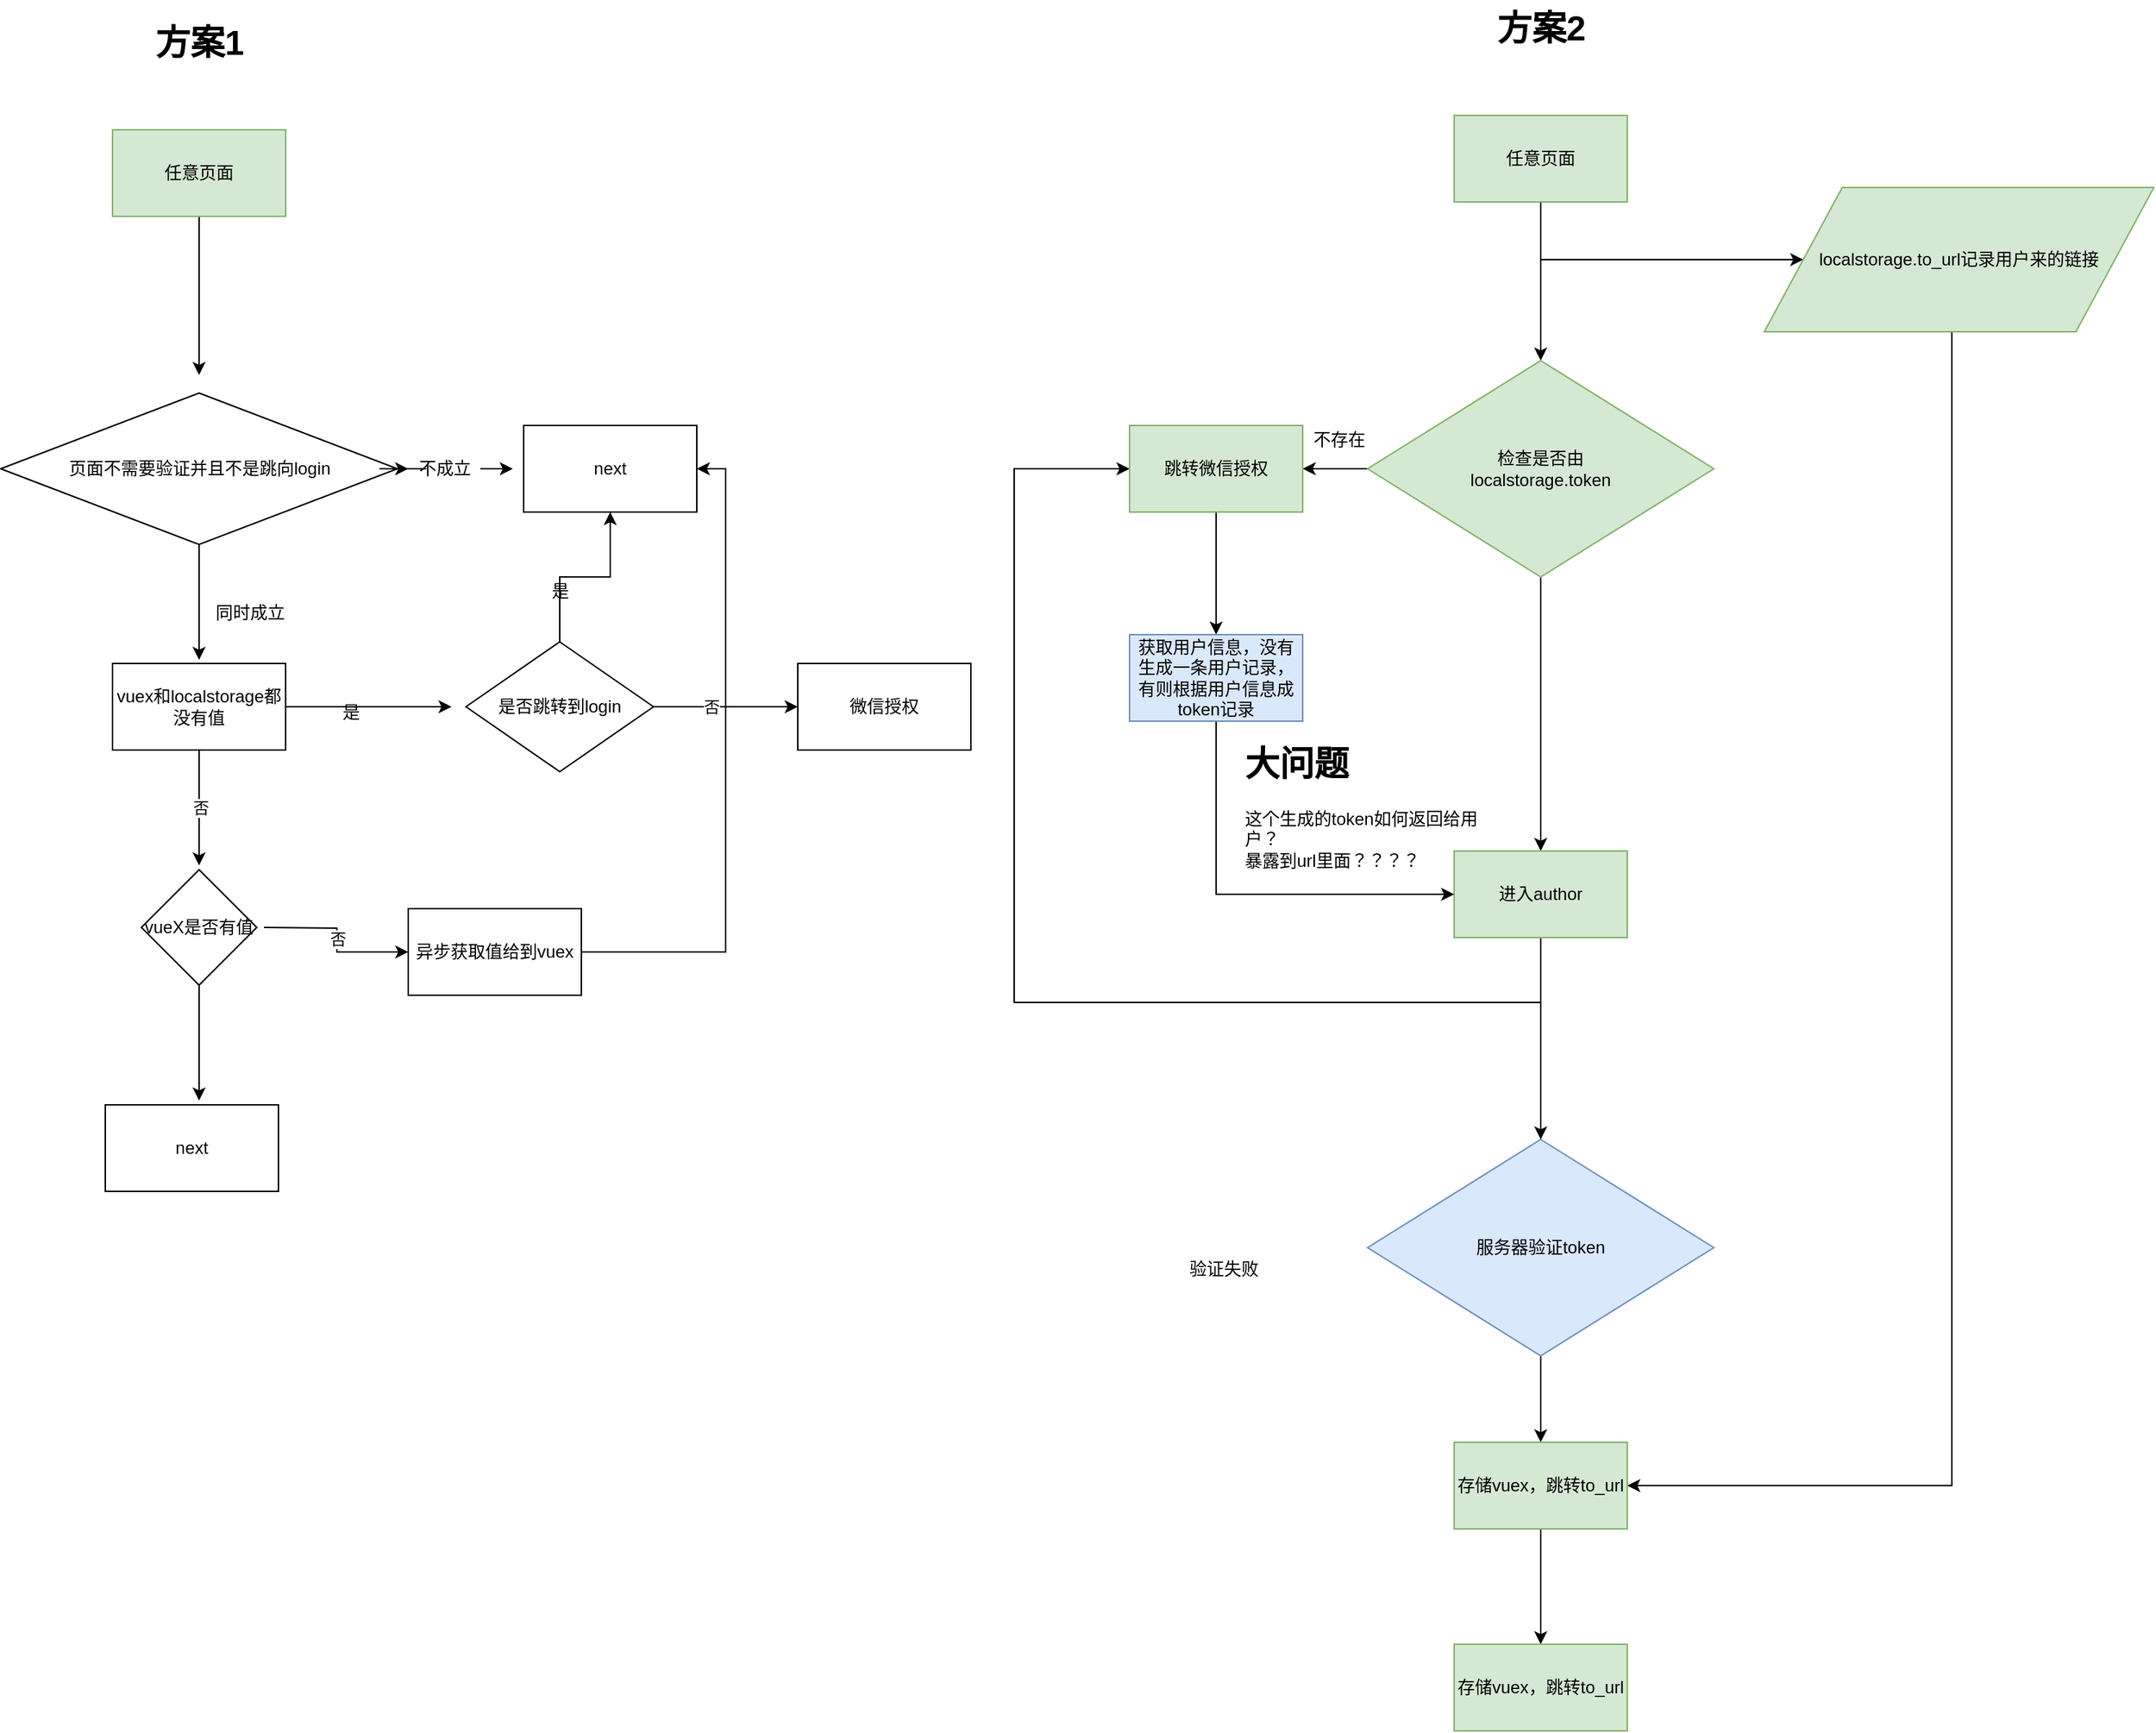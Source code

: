 <mxfile version="12.3.7" type="github" pages="1">
  <diagram name="Page-1" id="c4acf3e9-155e-7222-9cf6-157b1a14988f">
    <mxGraphModel dx="2210" dy="802" grid="1" gridSize="10" guides="1" tooltips="1" connect="1" arrows="1" fold="1" page="1" pageScale="1" pageWidth="850" pageHeight="1100" background="#ffffff" math="0" shadow="0">
      <root>
        <mxCell id="0"/>
        <mxCell id="1" parent="0"/>
        <mxCell id="RdGBtFwpb-ngHzn6X-1z-10" style="edgeStyle=orthogonalEdgeStyle;rounded=0;orthogonalLoop=1;jettySize=auto;html=1;entryX=0;entryY=0.5;entryDx=0;entryDy=0;" parent="1" target="RdGBtFwpb-ngHzn6X-1z-11" edge="1">
          <mxGeometry relative="1" as="geometry">
            <mxPoint x="615" y="220" as="targetPoint"/>
            <mxPoint x="415" y="220" as="sourcePoint"/>
            <Array as="points">
              <mxPoint x="415" y="210"/>
            </Array>
          </mxGeometry>
        </mxCell>
        <mxCell id="RdGBtFwpb-ngHzn6X-1z-4" value="" style="edgeStyle=orthogonalEdgeStyle;rounded=0;orthogonalLoop=1;jettySize=auto;html=1;entryX=0.5;entryY=0;entryDx=0;entryDy=0;" parent="1" source="RdGBtFwpb-ngHzn6X-1z-1" target="RdGBtFwpb-ngHzn6X-1z-6" edge="1">
          <mxGeometry relative="1" as="geometry">
            <mxPoint x="415" y="250" as="targetPoint"/>
          </mxGeometry>
        </mxCell>
        <mxCell id="RdGBtFwpb-ngHzn6X-1z-1" value="任意页面" style="rounded=0;whiteSpace=wrap;html=1;fillColor=#d5e8d4;strokeColor=#82b366;" parent="1" vertex="1">
          <mxGeometry x="355" y="110" width="120" height="60" as="geometry"/>
        </mxCell>
        <mxCell id="RdGBtFwpb-ngHzn6X-1z-16" value="" style="edgeStyle=orthogonalEdgeStyle;rounded=0;orthogonalLoop=1;jettySize=auto;html=1;entryX=0.5;entryY=0;entryDx=0;entryDy=0;" parent="1" source="RdGBtFwpb-ngHzn6X-1z-6" target="RdGBtFwpb-ngHzn6X-1z-19" edge="1">
          <mxGeometry relative="1" as="geometry">
            <mxPoint x="415" y="630" as="targetPoint"/>
          </mxGeometry>
        </mxCell>
        <mxCell id="RdGBtFwpb-ngHzn6X-1z-25" style="edgeStyle=orthogonalEdgeStyle;rounded=0;orthogonalLoop=1;jettySize=auto;html=1;" parent="1" source="RdGBtFwpb-ngHzn6X-1z-6" target="RdGBtFwpb-ngHzn6X-1z-23" edge="1">
          <mxGeometry relative="1" as="geometry"/>
        </mxCell>
        <mxCell id="RdGBtFwpb-ngHzn6X-1z-6" value="检查是否由&lt;br&gt;localstorage.token" style="rhombus;whiteSpace=wrap;html=1;fillColor=#d5e8d4;strokeColor=#82b366;" parent="1" vertex="1">
          <mxGeometry x="295" y="280" width="240" height="150" as="geometry"/>
        </mxCell>
        <mxCell id="RdGBtFwpb-ngHzn6X-1z-14" value="" style="edgeStyle=orthogonalEdgeStyle;rounded=0;orthogonalLoop=1;jettySize=auto;html=1;entryX=1;entryY=0.5;entryDx=0;entryDy=0;exitX=0.5;exitY=1;exitDx=0;exitDy=0;" parent="1" source="RdGBtFwpb-ngHzn6X-1z-11" target="RdGBtFwpb-ngHzn6X-1z-31" edge="1">
          <mxGeometry relative="1" as="geometry">
            <mxPoint x="710" y="350" as="targetPoint"/>
            <Array as="points">
              <mxPoint x="700" y="260"/>
              <mxPoint x="700" y="1060"/>
            </Array>
          </mxGeometry>
        </mxCell>
        <mxCell id="RdGBtFwpb-ngHzn6X-1z-11" value="&lt;span style=&quot;white-space: normal&quot;&gt;localstorage.to_url记录用户来的链接&lt;/span&gt;" style="shape=parallelogram;perimeter=parallelogramPerimeter;whiteSpace=wrap;html=1;fillColor=#d5e8d4;strokeColor=#82b366;" parent="1" vertex="1">
          <mxGeometry x="570" y="160" width="270" height="100" as="geometry"/>
        </mxCell>
        <mxCell id="RdGBtFwpb-ngHzn6X-1z-17" value="存在" style="text;html=1;align=center;verticalAlign=middle;resizable=0;points=[];;autosize=1;" parent="1" vertex="1">
          <mxGeometry x="425" y="630" width="40" height="20" as="geometry"/>
        </mxCell>
        <mxCell id="RdGBtFwpb-ngHzn6X-1z-21" style="edgeStyle=orthogonalEdgeStyle;rounded=0;orthogonalLoop=1;jettySize=auto;html=1;" parent="1" source="RdGBtFwpb-ngHzn6X-1z-19" target="RdGBtFwpb-ngHzn6X-1z-20" edge="1">
          <mxGeometry relative="1" as="geometry">
            <mxPoint x="415" y="820" as="targetPoint"/>
          </mxGeometry>
        </mxCell>
        <mxCell id="RdGBtFwpb-ngHzn6X-1z-19" value="进入author" style="rounded=0;whiteSpace=wrap;html=1;fillColor=#d5e8d4;strokeColor=#82b366;" parent="1" vertex="1">
          <mxGeometry x="355" y="620" width="120" height="60" as="geometry"/>
        </mxCell>
        <mxCell id="RdGBtFwpb-ngHzn6X-1z-22" style="edgeStyle=orthogonalEdgeStyle;rounded=0;orthogonalLoop=1;jettySize=auto;html=1;entryX=0;entryY=0.5;entryDx=0;entryDy=0;" parent="1" source="RdGBtFwpb-ngHzn6X-1z-20" target="RdGBtFwpb-ngHzn6X-1z-23" edge="1">
          <mxGeometry relative="1" as="geometry">
            <mxPoint x="65" y="450" as="targetPoint"/>
            <mxPoint x="295" y="725" as="sourcePoint"/>
            <Array as="points">
              <mxPoint x="50" y="725"/>
              <mxPoint x="50" y="355"/>
            </Array>
          </mxGeometry>
        </mxCell>
        <mxCell id="RdGBtFwpb-ngHzn6X-1z-30" value="" style="edgeStyle=orthogonalEdgeStyle;rounded=0;orthogonalLoop=1;jettySize=auto;html=1;entryX=0.5;entryY=0;entryDx=0;entryDy=0;" parent="1" source="RdGBtFwpb-ngHzn6X-1z-20" target="RdGBtFwpb-ngHzn6X-1z-31" edge="1">
          <mxGeometry relative="1" as="geometry">
            <mxPoint x="410" y="1110" as="targetPoint"/>
          </mxGeometry>
        </mxCell>
        <mxCell id="RdGBtFwpb-ngHzn6X-1z-20" value="服务器验证token" style="rhombus;whiteSpace=wrap;html=1;fillColor=#dae8fc;strokeColor=#6c8ebf;" parent="1" vertex="1">
          <mxGeometry x="295" y="820" width="240" height="150" as="geometry"/>
        </mxCell>
        <mxCell id="RdGBtFwpb-ngHzn6X-1z-27" value="" style="edgeStyle=orthogonalEdgeStyle;rounded=0;orthogonalLoop=1;jettySize=auto;html=1;" parent="1" source="RdGBtFwpb-ngHzn6X-1z-23" target="RdGBtFwpb-ngHzn6X-1z-26" edge="1">
          <mxGeometry relative="1" as="geometry"/>
        </mxCell>
        <mxCell id="RdGBtFwpb-ngHzn6X-1z-23" value="跳转微信授权" style="rounded=0;whiteSpace=wrap;html=1;fillColor=#d5e8d4;strokeColor=#82b366;" parent="1" vertex="1">
          <mxGeometry x="130" y="325" width="120" height="60" as="geometry"/>
        </mxCell>
        <mxCell id="RdGBtFwpb-ngHzn6X-1z-28" style="edgeStyle=orthogonalEdgeStyle;rounded=0;orthogonalLoop=1;jettySize=auto;html=1;exitX=0.5;exitY=1;exitDx=0;exitDy=0;" parent="1" source="RdGBtFwpb-ngHzn6X-1z-26" target="RdGBtFwpb-ngHzn6X-1z-19" edge="1">
          <mxGeometry relative="1" as="geometry">
            <Array as="points">
              <mxPoint x="190" y="650"/>
            </Array>
          </mxGeometry>
        </mxCell>
        <mxCell id="RdGBtFwpb-ngHzn6X-1z-26" value="获取用户信息，没有生成一条用户记录，有则根据用户信息成token记录" style="rounded=0;whiteSpace=wrap;html=1;fillColor=#dae8fc;strokeColor=#6c8ebf;" parent="1" vertex="1">
          <mxGeometry x="130" y="470" width="120" height="60" as="geometry"/>
        </mxCell>
        <mxCell id="RdGBtFwpb-ngHzn6X-1z-24" value="验证失败" style="text;html=1;align=center;verticalAlign=middle;resizable=0;points=[];;autosize=1;" parent="1" vertex="1">
          <mxGeometry x="165" y="900" width="60" height="20" as="geometry"/>
        </mxCell>
        <mxCell id="RdGBtFwpb-ngHzn6X-1z-33" value="" style="edgeStyle=orthogonalEdgeStyle;rounded=0;orthogonalLoop=1;jettySize=auto;html=1;" parent="1" source="RdGBtFwpb-ngHzn6X-1z-31" target="RdGBtFwpb-ngHzn6X-1z-32" edge="1">
          <mxGeometry relative="1" as="geometry"/>
        </mxCell>
        <mxCell id="RdGBtFwpb-ngHzn6X-1z-31" value="存储vuex，跳转to_url" style="rounded=0;whiteSpace=wrap;html=1;fillColor=#d5e8d4;strokeColor=#82b366;" parent="1" vertex="1">
          <mxGeometry x="355" y="1030" width="120" height="60" as="geometry"/>
        </mxCell>
        <mxCell id="RdGBtFwpb-ngHzn6X-1z-32" value="存储vuex，跳转to_url" style="rounded=0;whiteSpace=wrap;html=1;fillColor=#d5e8d4;strokeColor=#82b366;" parent="1" vertex="1">
          <mxGeometry x="355" y="1170" width="120" height="60" as="geometry"/>
        </mxCell>
        <mxCell id="RdGBtFwpb-ngHzn6X-1z-34" value="不存在" style="text;html=1;align=center;verticalAlign=middle;resizable=0;points=[];;autosize=1;" parent="1" vertex="1">
          <mxGeometry x="250" y="325" width="50" height="20" as="geometry"/>
        </mxCell>
        <mxCell id="RdGBtFwpb-ngHzn6X-1z-36" value="&lt;h1&gt;大问题&lt;/h1&gt;&lt;div&gt;这个生成的token如何返回给用户？&lt;/div&gt;&lt;div&gt;暴露到url里面？？？？&lt;/div&gt;" style="text;html=1;strokeColor=none;fillColor=none;spacing=5;spacingTop=-20;whiteSpace=wrap;overflow=hidden;rounded=0;" parent="1" vertex="1">
          <mxGeometry x="205" y="540" width="190" height="120" as="geometry"/>
        </mxCell>
        <mxCell id="RdGBtFwpb-ngHzn6X-1z-37" value="方案2" style="text;strokeColor=none;fillColor=none;html=1;fontSize=24;fontStyle=1;verticalAlign=middle;align=center;" parent="1" vertex="1">
          <mxGeometry x="365" y="30" width="100" height="40" as="geometry"/>
        </mxCell>
        <mxCell id="hU68iRJ8JovTnebR8NAB-27" value="" style="edgeStyle=orthogonalEdgeStyle;rounded=0;orthogonalLoop=1;jettySize=auto;html=1;entryX=0.5;entryY=0;entryDx=0;entryDy=0;" edge="1" parent="1" source="hU68iRJ8JovTnebR8NAB-28">
          <mxGeometry relative="1" as="geometry">
            <mxPoint x="-515" y="290" as="targetPoint"/>
          </mxGeometry>
        </mxCell>
        <mxCell id="hU68iRJ8JovTnebR8NAB-28" value="任意页面" style="rounded=0;whiteSpace=wrap;html=1;fillColor=#d5e8d4;strokeColor=#82b366;" vertex="1" parent="1">
          <mxGeometry x="-575" y="120" width="120" height="60" as="geometry"/>
        </mxCell>
        <mxCell id="hU68iRJ8JovTnebR8NAB-50" value="方案1" style="text;strokeColor=none;fillColor=none;html=1;fontSize=24;fontStyle=1;verticalAlign=middle;align=center;" vertex="1" parent="1">
          <mxGeometry x="-565" y="40" width="100" height="40" as="geometry"/>
        </mxCell>
        <mxCell id="hU68iRJ8JovTnebR8NAB-55" value="" style="edgeStyle=orthogonalEdgeStyle;rounded=0;orthogonalLoop=1;jettySize=auto;html=1;" edge="1" parent="1" source="hU68iRJ8JovTnebR8NAB-52">
          <mxGeometry relative="1" as="geometry">
            <mxPoint x="-515" y="487.5" as="targetPoint"/>
          </mxGeometry>
        </mxCell>
        <mxCell id="hU68iRJ8JovTnebR8NAB-59" value="" style="edgeStyle=orthogonalEdgeStyle;rounded=0;orthogonalLoop=1;jettySize=auto;html=1;" edge="1" parent="1" source="hU68iRJ8JovTnebR8NAB-60">
          <mxGeometry relative="1" as="geometry">
            <mxPoint x="-297.5" y="355" as="targetPoint"/>
          </mxGeometry>
        </mxCell>
        <mxCell id="hU68iRJ8JovTnebR8NAB-52" value="页面不需要验证并且不是跳向login" style="rhombus;whiteSpace=wrap;html=1;" vertex="1" parent="1">
          <mxGeometry x="-652.5" y="302.5" width="275" height="105" as="geometry"/>
        </mxCell>
        <mxCell id="hU68iRJ8JovTnebR8NAB-56" value="同时成立" style="text;html=1;align=center;verticalAlign=middle;resizable=0;points=[];;autosize=1;" vertex="1" parent="1">
          <mxGeometry x="-510" y="445" width="60" height="20" as="geometry"/>
        </mxCell>
        <mxCell id="hU68iRJ8JovTnebR8NAB-57" value="next" style="rounded=0;whiteSpace=wrap;html=1;" vertex="1" parent="1">
          <mxGeometry x="-290" y="325" width="120" height="60" as="geometry"/>
        </mxCell>
        <mxCell id="hU68iRJ8JovTnebR8NAB-60" value="不成立" style="text;html=1;align=center;verticalAlign=middle;resizable=0;points=[];;autosize=1;" vertex="1" parent="1">
          <mxGeometry x="-370" y="345" width="50" height="20" as="geometry"/>
        </mxCell>
        <mxCell id="hU68iRJ8JovTnebR8NAB-61" value="" style="edgeStyle=orthogonalEdgeStyle;rounded=0;orthogonalLoop=1;jettySize=auto;html=1;" edge="1" parent="1" source="hU68iRJ8JovTnebR8NAB-52" target="hU68iRJ8JovTnebR8NAB-60">
          <mxGeometry relative="1" as="geometry">
            <mxPoint x="-377.5" y="355" as="sourcePoint"/>
            <mxPoint x="-297.5" y="355" as="targetPoint"/>
          </mxGeometry>
        </mxCell>
        <mxCell id="hU68iRJ8JovTnebR8NAB-64" value="否" style="edgeStyle=orthogonalEdgeStyle;rounded=0;orthogonalLoop=1;jettySize=auto;html=1;" edge="1" parent="1" source="hU68iRJ8JovTnebR8NAB-62">
          <mxGeometry relative="1" as="geometry">
            <mxPoint x="-515" y="630" as="targetPoint"/>
          </mxGeometry>
        </mxCell>
        <mxCell id="hU68iRJ8JovTnebR8NAB-66" value="" style="edgeStyle=orthogonalEdgeStyle;rounded=0;orthogonalLoop=1;jettySize=auto;html=1;" edge="1" parent="1" source="hU68iRJ8JovTnebR8NAB-62">
          <mxGeometry relative="1" as="geometry">
            <mxPoint x="-340" y="520" as="targetPoint"/>
          </mxGeometry>
        </mxCell>
        <mxCell id="hU68iRJ8JovTnebR8NAB-62" value="vuex和localstorage都没有值" style="rounded=0;whiteSpace=wrap;html=1;" vertex="1" parent="1">
          <mxGeometry x="-575" y="490" width="120" height="60" as="geometry"/>
        </mxCell>
        <mxCell id="hU68iRJ8JovTnebR8NAB-65" value="微信授权" style="rounded=0;whiteSpace=wrap;html=1;" vertex="1" parent="1">
          <mxGeometry x="-100" y="490" width="120" height="60" as="geometry"/>
        </mxCell>
        <mxCell id="hU68iRJ8JovTnebR8NAB-67" value="是" style="text;html=1;align=center;verticalAlign=middle;resizable=0;points=[];;autosize=1;" vertex="1" parent="1">
          <mxGeometry x="-425" y="514" width="30" height="20" as="geometry"/>
        </mxCell>
        <mxCell id="hU68iRJ8JovTnebR8NAB-70" style="edgeStyle=orthogonalEdgeStyle;rounded=0;orthogonalLoop=1;jettySize=auto;html=1;exitX=1;exitY=0.5;exitDx=0;exitDy=0;entryX=0;entryY=0.5;entryDx=0;entryDy=0;" edge="1" parent="1" source="hU68iRJ8JovTnebR8NAB-69" target="hU68iRJ8JovTnebR8NAB-65">
          <mxGeometry relative="1" as="geometry"/>
        </mxCell>
        <mxCell id="hU68iRJ8JovTnebR8NAB-72" value="否" style="edgeStyle=orthogonalEdgeStyle;rounded=0;orthogonalLoop=1;jettySize=auto;html=1;" edge="1" parent="1" source="hU68iRJ8JovTnebR8NAB-69" target="hU68iRJ8JovTnebR8NAB-57">
          <mxGeometry x="0.28" y="-114" relative="1" as="geometry">
            <mxPoint x="-44" y="90" as="offset"/>
          </mxGeometry>
        </mxCell>
        <mxCell id="hU68iRJ8JovTnebR8NAB-69" value="是否跳转到login" style="rhombus;whiteSpace=wrap;html=1;" vertex="1" parent="1">
          <mxGeometry x="-330" y="475" width="130" height="90" as="geometry"/>
        </mxCell>
        <mxCell id="hU68iRJ8JovTnebR8NAB-71" value="是" style="text;html=1;align=center;verticalAlign=middle;resizable=0;points=[];;autosize=1;" vertex="1" parent="1">
          <mxGeometry x="-280" y="430" width="30" height="20" as="geometry"/>
        </mxCell>
        <mxCell id="hU68iRJ8JovTnebR8NAB-75" value="否" style="edgeStyle=orthogonalEdgeStyle;rounded=0;orthogonalLoop=1;jettySize=auto;html=1;" edge="1" parent="1" target="hU68iRJ8JovTnebR8NAB-77">
          <mxGeometry relative="1" as="geometry">
            <mxPoint x="-470" y="673" as="sourcePoint"/>
            <mxPoint x="-390" y="673" as="targetPoint"/>
          </mxGeometry>
        </mxCell>
        <mxCell id="hU68iRJ8JovTnebR8NAB-80" value="" style="edgeStyle=orthogonalEdgeStyle;rounded=0;orthogonalLoop=1;jettySize=auto;html=1;" edge="1" parent="1" source="hU68iRJ8JovTnebR8NAB-76">
          <mxGeometry relative="1" as="geometry">
            <mxPoint x="-515" y="793" as="targetPoint"/>
          </mxGeometry>
        </mxCell>
        <mxCell id="hU68iRJ8JovTnebR8NAB-76" value="&lt;span style=&quot;white-space: normal&quot;&gt;vueX是否有值&lt;/span&gt;" style="rhombus;whiteSpace=wrap;html=1;" vertex="1" parent="1">
          <mxGeometry x="-555" y="633" width="80" height="80" as="geometry"/>
        </mxCell>
        <mxCell id="hU68iRJ8JovTnebR8NAB-78" style="edgeStyle=orthogonalEdgeStyle;rounded=0;orthogonalLoop=1;jettySize=auto;html=1;" edge="1" parent="1" source="hU68iRJ8JovTnebR8NAB-77" target="hU68iRJ8JovTnebR8NAB-57">
          <mxGeometry relative="1" as="geometry">
            <Array as="points">
              <mxPoint x="-150" y="690"/>
              <mxPoint x="-150" y="355"/>
            </Array>
          </mxGeometry>
        </mxCell>
        <mxCell id="hU68iRJ8JovTnebR8NAB-77" value="异步获取值给到vuex" style="rounded=0;whiteSpace=wrap;html=1;" vertex="1" parent="1">
          <mxGeometry x="-370" y="660" width="120" height="60" as="geometry"/>
        </mxCell>
        <mxCell id="hU68iRJ8JovTnebR8NAB-82" value="next" style="rounded=0;whiteSpace=wrap;html=1;" vertex="1" parent="1">
          <mxGeometry x="-580" y="796" width="120" height="60" as="geometry"/>
        </mxCell>
      </root>
    </mxGraphModel>
  </diagram>
</mxfile>
